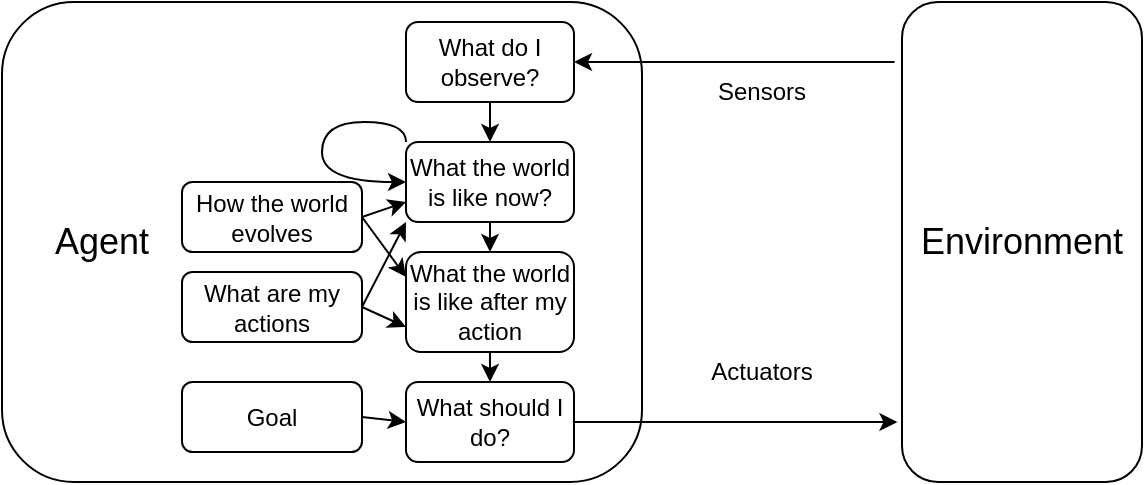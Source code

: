 <mxfile version="24.4.13" type="device">
  <diagram name="第 1 页" id="sLJ4KDU1JFGfk5za4g6f">
    <mxGraphModel dx="745" dy="420" grid="1" gridSize="10" guides="1" tooltips="1" connect="1" arrows="1" fold="1" page="1" pageScale="1" pageWidth="827" pageHeight="1169" math="0" shadow="0">
      <root>
        <mxCell id="0" />
        <mxCell id="1" parent="0" />
        <mxCell id="4T8lRR1x6J5uWcAEup5r-1" value="&lt;font style=&quot;font-size: 18px;&quot;&gt;Environment&lt;/font&gt;" style="rounded=1;whiteSpace=wrap;html=1;" vertex="1" parent="1">
          <mxGeometry x="620" y="10" width="120" height="240" as="geometry" />
        </mxCell>
        <mxCell id="4T8lRR1x6J5uWcAEup5r-2" value="" style="rounded=1;whiteSpace=wrap;html=1;" vertex="1" parent="1">
          <mxGeometry x="170" y="10" width="320" height="240" as="geometry" />
        </mxCell>
        <mxCell id="4T8lRR1x6J5uWcAEup5r-6" value="Sensors" style="text;html=1;align=center;verticalAlign=middle;whiteSpace=wrap;rounded=1;" vertex="1" parent="1">
          <mxGeometry x="520" y="40" width="60" height="30" as="geometry" />
        </mxCell>
        <mxCell id="4T8lRR1x6J5uWcAEup5r-7" value="Actuators" style="text;html=1;align=center;verticalAlign=middle;whiteSpace=wrap;rounded=1;" vertex="1" parent="1">
          <mxGeometry x="520" y="180" width="60" height="30" as="geometry" />
        </mxCell>
        <mxCell id="4T8lRR1x6J5uWcAEup5r-8" value="&lt;font style=&quot;font-size: 18px;&quot;&gt;Agent&lt;/font&gt;" style="text;html=1;align=center;verticalAlign=middle;whiteSpace=wrap;rounded=1;" vertex="1" parent="1">
          <mxGeometry x="190" y="115" width="60" height="30" as="geometry" />
        </mxCell>
        <mxCell id="4T8lRR1x6J5uWcAEup5r-10" value="What should I do?" style="rounded=1;whiteSpace=wrap;html=1;" vertex="1" parent="1">
          <mxGeometry x="372" y="200" width="84" height="40" as="geometry" />
        </mxCell>
        <mxCell id="4T8lRR1x6J5uWcAEup5r-13" style="edgeStyle=orthogonalEdgeStyle;rounded=1;orthogonalLoop=1;jettySize=auto;html=1;exitX=1;exitY=0.5;exitDx=0;exitDy=0;entryX=-0.019;entryY=0.875;entryDx=0;entryDy=0;entryPerimeter=0;" edge="1" parent="1" source="4T8lRR1x6J5uWcAEup5r-10" target="4T8lRR1x6J5uWcAEup5r-1">
          <mxGeometry relative="1" as="geometry" />
        </mxCell>
        <mxCell id="4T8lRR1x6J5uWcAEup5r-24" style="edgeStyle=orthogonalEdgeStyle;curved=1;rounded=1;orthogonalLoop=1;jettySize=auto;html=1;exitX=0.5;exitY=1;exitDx=0;exitDy=0;entryX=0.5;entryY=0;entryDx=0;entryDy=0;" edge="1" parent="1" source="4T8lRR1x6J5uWcAEup5r-14" target="4T8lRR1x6J5uWcAEup5r-20">
          <mxGeometry relative="1" as="geometry" />
        </mxCell>
        <mxCell id="4T8lRR1x6J5uWcAEup5r-14" value="What do I observe?" style="rounded=1;whiteSpace=wrap;html=1;" vertex="1" parent="1">
          <mxGeometry x="372" y="20" width="84" height="40" as="geometry" />
        </mxCell>
        <mxCell id="4T8lRR1x6J5uWcAEup5r-15" style="edgeStyle=orthogonalEdgeStyle;rounded=1;orthogonalLoop=1;jettySize=auto;html=1;exitX=1;exitY=0.5;exitDx=0;exitDy=0;entryX=-0.031;entryY=0.125;entryDx=0;entryDy=0;entryPerimeter=0;endArrow=none;endFill=0;startArrow=classic;startFill=1;" edge="1" parent="1" source="4T8lRR1x6J5uWcAEup5r-14" target="4T8lRR1x6J5uWcAEup5r-1">
          <mxGeometry relative="1" as="geometry" />
        </mxCell>
        <mxCell id="4T8lRR1x6J5uWcAEup5r-19" style="edgeStyle=orthogonalEdgeStyle;rounded=1;orthogonalLoop=1;jettySize=auto;html=1;exitX=0.5;exitY=1;exitDx=0;exitDy=0;entryX=0.5;entryY=0;entryDx=0;entryDy=0;" edge="1" parent="1" source="4T8lRR1x6J5uWcAEup5r-17" target="4T8lRR1x6J5uWcAEup5r-10">
          <mxGeometry relative="1" as="geometry" />
        </mxCell>
        <mxCell id="4T8lRR1x6J5uWcAEup5r-17" value="What the world is like after my action" style="rounded=1;whiteSpace=wrap;html=1;" vertex="1" parent="1">
          <mxGeometry x="372" y="135" width="84" height="50" as="geometry" />
        </mxCell>
        <mxCell id="4T8lRR1x6J5uWcAEup5r-25" style="edgeStyle=orthogonalEdgeStyle;curved=1;rounded=1;orthogonalLoop=1;jettySize=auto;html=1;exitX=0.5;exitY=1;exitDx=0;exitDy=0;entryX=0.5;entryY=0;entryDx=0;entryDy=0;" edge="1" parent="1" source="4T8lRR1x6J5uWcAEup5r-20" target="4T8lRR1x6J5uWcAEup5r-17">
          <mxGeometry relative="1" as="geometry" />
        </mxCell>
        <mxCell id="4T8lRR1x6J5uWcAEup5r-20" value="What the world is like now?" style="rounded=1;whiteSpace=wrap;html=1;" vertex="1" parent="1">
          <mxGeometry x="372" y="80" width="84" height="40" as="geometry" />
        </mxCell>
        <mxCell id="4T8lRR1x6J5uWcAEup5r-23" style="edgeStyle=orthogonalEdgeStyle;curved=1;rounded=1;orthogonalLoop=1;jettySize=auto;html=1;exitX=0;exitY=0;exitDx=0;exitDy=0;entryX=0;entryY=0.5;entryDx=0;entryDy=0;" edge="1" parent="1" source="4T8lRR1x6J5uWcAEup5r-20" target="4T8lRR1x6J5uWcAEup5r-20">
          <mxGeometry relative="1" as="geometry">
            <Array as="points">
              <mxPoint x="372" y="70" />
              <mxPoint x="330" y="70" />
              <mxPoint x="330" y="100" />
            </Array>
          </mxGeometry>
        </mxCell>
        <mxCell id="4T8lRR1x6J5uWcAEup5r-27" style="rounded=1;orthogonalLoop=1;jettySize=auto;html=1;exitX=1;exitY=0.5;exitDx=0;exitDy=0;entryX=0;entryY=0.75;entryDx=0;entryDy=0;" edge="1" parent="1" source="4T8lRR1x6J5uWcAEup5r-26" target="4T8lRR1x6J5uWcAEup5r-20">
          <mxGeometry relative="1" as="geometry" />
        </mxCell>
        <mxCell id="4T8lRR1x6J5uWcAEup5r-30" style="rounded=1;orthogonalLoop=1;jettySize=auto;html=1;exitX=1;exitY=0.5;exitDx=0;exitDy=0;entryX=0;entryY=0.25;entryDx=0;entryDy=0;" edge="1" parent="1" source="4T8lRR1x6J5uWcAEup5r-26" target="4T8lRR1x6J5uWcAEup5r-17">
          <mxGeometry relative="1" as="geometry" />
        </mxCell>
        <mxCell id="4T8lRR1x6J5uWcAEup5r-26" value="How the world evolves" style="rounded=1;whiteSpace=wrap;html=1;" vertex="1" parent="1">
          <mxGeometry x="260" y="100" width="90" height="35" as="geometry" />
        </mxCell>
        <mxCell id="4T8lRR1x6J5uWcAEup5r-29" style="rounded=1;orthogonalLoop=1;jettySize=auto;html=1;exitX=1;exitY=0.5;exitDx=0;exitDy=0;entryX=0;entryY=1;entryDx=0;entryDy=0;" edge="1" parent="1" source="4T8lRR1x6J5uWcAEup5r-28" target="4T8lRR1x6J5uWcAEup5r-20">
          <mxGeometry relative="1" as="geometry" />
        </mxCell>
        <mxCell id="4T8lRR1x6J5uWcAEup5r-31" style="rounded=1;orthogonalLoop=1;jettySize=auto;html=1;exitX=1;exitY=0.5;exitDx=0;exitDy=0;entryX=0;entryY=0.75;entryDx=0;entryDy=0;" edge="1" parent="1" source="4T8lRR1x6J5uWcAEup5r-28" target="4T8lRR1x6J5uWcAEup5r-17">
          <mxGeometry relative="1" as="geometry" />
        </mxCell>
        <mxCell id="4T8lRR1x6J5uWcAEup5r-28" value="What are my actions" style="rounded=1;whiteSpace=wrap;html=1;" vertex="1" parent="1">
          <mxGeometry x="260" y="145" width="90" height="35" as="geometry" />
        </mxCell>
        <mxCell id="4T8lRR1x6J5uWcAEup5r-35" style="rounded=1;orthogonalLoop=1;jettySize=auto;html=1;exitX=1;exitY=0.5;exitDx=0;exitDy=0;entryX=0;entryY=0.5;entryDx=0;entryDy=0;" edge="1" parent="1" source="4T8lRR1x6J5uWcAEup5r-32" target="4T8lRR1x6J5uWcAEup5r-10">
          <mxGeometry relative="1" as="geometry" />
        </mxCell>
        <mxCell id="4T8lRR1x6J5uWcAEup5r-32" value="Goal" style="rounded=1;whiteSpace=wrap;html=1;" vertex="1" parent="1">
          <mxGeometry x="260" y="200" width="90" height="35" as="geometry" />
        </mxCell>
      </root>
    </mxGraphModel>
  </diagram>
</mxfile>
